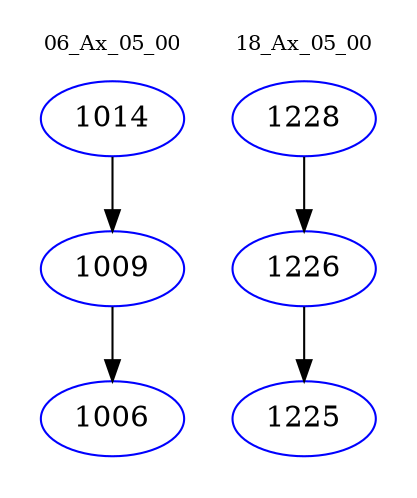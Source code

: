 digraph{
subgraph cluster_0 {
color = white
label = "06_Ax_05_00";
fontsize=10;
T0_1014 [label="1014", color="blue"]
T0_1014 -> T0_1009 [color="black"]
T0_1009 [label="1009", color="blue"]
T0_1009 -> T0_1006 [color="black"]
T0_1006 [label="1006", color="blue"]
}
subgraph cluster_1 {
color = white
label = "18_Ax_05_00";
fontsize=10;
T1_1228 [label="1228", color="blue"]
T1_1228 -> T1_1226 [color="black"]
T1_1226 [label="1226", color="blue"]
T1_1226 -> T1_1225 [color="black"]
T1_1225 [label="1225", color="blue"]
}
}

